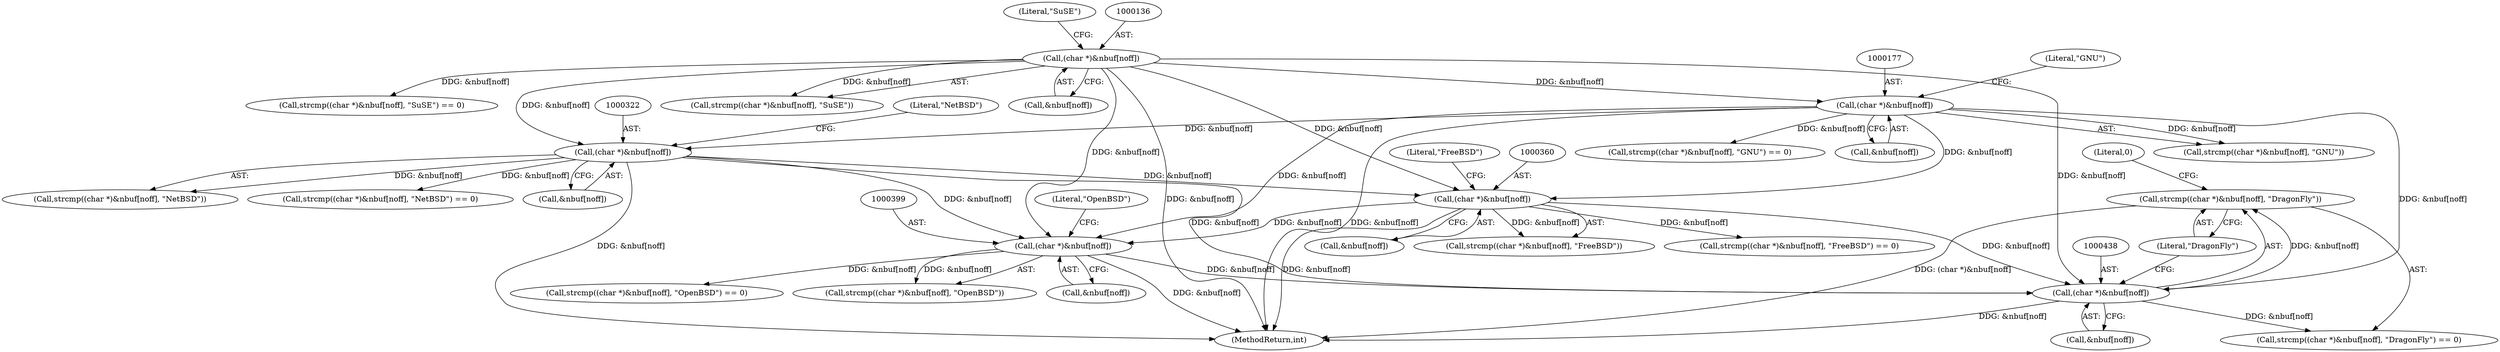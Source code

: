 digraph "0_file_ce90e05774dd77d86cfc8dfa6da57b32816841c4_2@API" {
"1000436" [label="(Call,strcmp((char *)&nbuf[noff], \"DragonFly\"))"];
"1000437" [label="(Call,(char *)&nbuf[noff])"];
"1000176" [label="(Call,(char *)&nbuf[noff])"];
"1000135" [label="(Call,(char *)&nbuf[noff])"];
"1000359" [label="(Call,(char *)&nbuf[noff])"];
"1000321" [label="(Call,(char *)&nbuf[noff])"];
"1000398" [label="(Call,(char *)&nbuf[noff])"];
"1000439" [label="(Call,&nbuf[noff])"];
"1000436" [label="(Call,strcmp((char *)&nbuf[noff], \"DragonFly\"))"];
"1000444" [label="(Literal,0)"];
"1000182" [label="(Literal,\"GNU\")"];
"1000327" [label="(Literal,\"NetBSD\")"];
"1000175" [label="(Call,strcmp((char *)&nbuf[noff], \"GNU\"))"];
"1000437" [label="(Call,(char *)&nbuf[noff])"];
"1000321" [label="(Call,(char *)&nbuf[noff])"];
"1000319" [label="(Call,strcmp((char *)&nbuf[noff], \"NetBSD\") == 0)"];
"1000137" [label="(Call,&nbuf[noff])"];
"1000398" [label="(Call,(char *)&nbuf[noff])"];
"1000141" [label="(Literal,\"SuSE\")"];
"1000323" [label="(Call,&nbuf[noff])"];
"1000443" [label="(Literal,\"DragonFly\")"];
"1000359" [label="(Call,(char *)&nbuf[noff])"];
"1000135" [label="(Call,(char *)&nbuf[noff])"];
"1000320" [label="(Call,strcmp((char *)&nbuf[noff], \"NetBSD\"))"];
"1000404" [label="(Literal,\"OpenBSD\")"];
"1000396" [label="(Call,strcmp((char *)&nbuf[noff], \"OpenBSD\") == 0)"];
"1000178" [label="(Call,&nbuf[noff])"];
"1000133" [label="(Call,strcmp((char *)&nbuf[noff], \"SuSE\") == 0)"];
"1000397" [label="(Call,strcmp((char *)&nbuf[noff], \"OpenBSD\"))"];
"1000400" [label="(Call,&nbuf[noff])"];
"1000507" [label="(MethodReturn,int)"];
"1000358" [label="(Call,strcmp((char *)&nbuf[noff], \"FreeBSD\"))"];
"1000365" [label="(Literal,\"FreeBSD\")"];
"1000176" [label="(Call,(char *)&nbuf[noff])"];
"1000134" [label="(Call,strcmp((char *)&nbuf[noff], \"SuSE\"))"];
"1000174" [label="(Call,strcmp((char *)&nbuf[noff], \"GNU\") == 0)"];
"1000357" [label="(Call,strcmp((char *)&nbuf[noff], \"FreeBSD\") == 0)"];
"1000361" [label="(Call,&nbuf[noff])"];
"1000435" [label="(Call,strcmp((char *)&nbuf[noff], \"DragonFly\") == 0)"];
"1000436" -> "1000435"  [label="AST: "];
"1000436" -> "1000443"  [label="CFG: "];
"1000437" -> "1000436"  [label="AST: "];
"1000443" -> "1000436"  [label="AST: "];
"1000444" -> "1000436"  [label="CFG: "];
"1000436" -> "1000507"  [label="DDG: (char *)&nbuf[noff]"];
"1000437" -> "1000436"  [label="DDG: &nbuf[noff]"];
"1000437" -> "1000439"  [label="CFG: "];
"1000438" -> "1000437"  [label="AST: "];
"1000439" -> "1000437"  [label="AST: "];
"1000443" -> "1000437"  [label="CFG: "];
"1000437" -> "1000507"  [label="DDG: &nbuf[noff]"];
"1000437" -> "1000435"  [label="DDG: &nbuf[noff]"];
"1000176" -> "1000437"  [label="DDG: &nbuf[noff]"];
"1000359" -> "1000437"  [label="DDG: &nbuf[noff]"];
"1000398" -> "1000437"  [label="DDG: &nbuf[noff]"];
"1000321" -> "1000437"  [label="DDG: &nbuf[noff]"];
"1000135" -> "1000437"  [label="DDG: &nbuf[noff]"];
"1000176" -> "1000175"  [label="AST: "];
"1000176" -> "1000178"  [label="CFG: "];
"1000177" -> "1000176"  [label="AST: "];
"1000178" -> "1000176"  [label="AST: "];
"1000182" -> "1000176"  [label="CFG: "];
"1000176" -> "1000507"  [label="DDG: &nbuf[noff]"];
"1000176" -> "1000174"  [label="DDG: &nbuf[noff]"];
"1000176" -> "1000175"  [label="DDG: &nbuf[noff]"];
"1000135" -> "1000176"  [label="DDG: &nbuf[noff]"];
"1000176" -> "1000321"  [label="DDG: &nbuf[noff]"];
"1000176" -> "1000359"  [label="DDG: &nbuf[noff]"];
"1000176" -> "1000398"  [label="DDG: &nbuf[noff]"];
"1000135" -> "1000134"  [label="AST: "];
"1000135" -> "1000137"  [label="CFG: "];
"1000136" -> "1000135"  [label="AST: "];
"1000137" -> "1000135"  [label="AST: "];
"1000141" -> "1000135"  [label="CFG: "];
"1000135" -> "1000507"  [label="DDG: &nbuf[noff]"];
"1000135" -> "1000133"  [label="DDG: &nbuf[noff]"];
"1000135" -> "1000134"  [label="DDG: &nbuf[noff]"];
"1000135" -> "1000321"  [label="DDG: &nbuf[noff]"];
"1000135" -> "1000359"  [label="DDG: &nbuf[noff]"];
"1000135" -> "1000398"  [label="DDG: &nbuf[noff]"];
"1000359" -> "1000358"  [label="AST: "];
"1000359" -> "1000361"  [label="CFG: "];
"1000360" -> "1000359"  [label="AST: "];
"1000361" -> "1000359"  [label="AST: "];
"1000365" -> "1000359"  [label="CFG: "];
"1000359" -> "1000507"  [label="DDG: &nbuf[noff]"];
"1000359" -> "1000357"  [label="DDG: &nbuf[noff]"];
"1000359" -> "1000358"  [label="DDG: &nbuf[noff]"];
"1000321" -> "1000359"  [label="DDG: &nbuf[noff]"];
"1000359" -> "1000398"  [label="DDG: &nbuf[noff]"];
"1000321" -> "1000320"  [label="AST: "];
"1000321" -> "1000323"  [label="CFG: "];
"1000322" -> "1000321"  [label="AST: "];
"1000323" -> "1000321"  [label="AST: "];
"1000327" -> "1000321"  [label="CFG: "];
"1000321" -> "1000507"  [label="DDG: &nbuf[noff]"];
"1000321" -> "1000319"  [label="DDG: &nbuf[noff]"];
"1000321" -> "1000320"  [label="DDG: &nbuf[noff]"];
"1000321" -> "1000398"  [label="DDG: &nbuf[noff]"];
"1000398" -> "1000397"  [label="AST: "];
"1000398" -> "1000400"  [label="CFG: "];
"1000399" -> "1000398"  [label="AST: "];
"1000400" -> "1000398"  [label="AST: "];
"1000404" -> "1000398"  [label="CFG: "];
"1000398" -> "1000507"  [label="DDG: &nbuf[noff]"];
"1000398" -> "1000396"  [label="DDG: &nbuf[noff]"];
"1000398" -> "1000397"  [label="DDG: &nbuf[noff]"];
}
